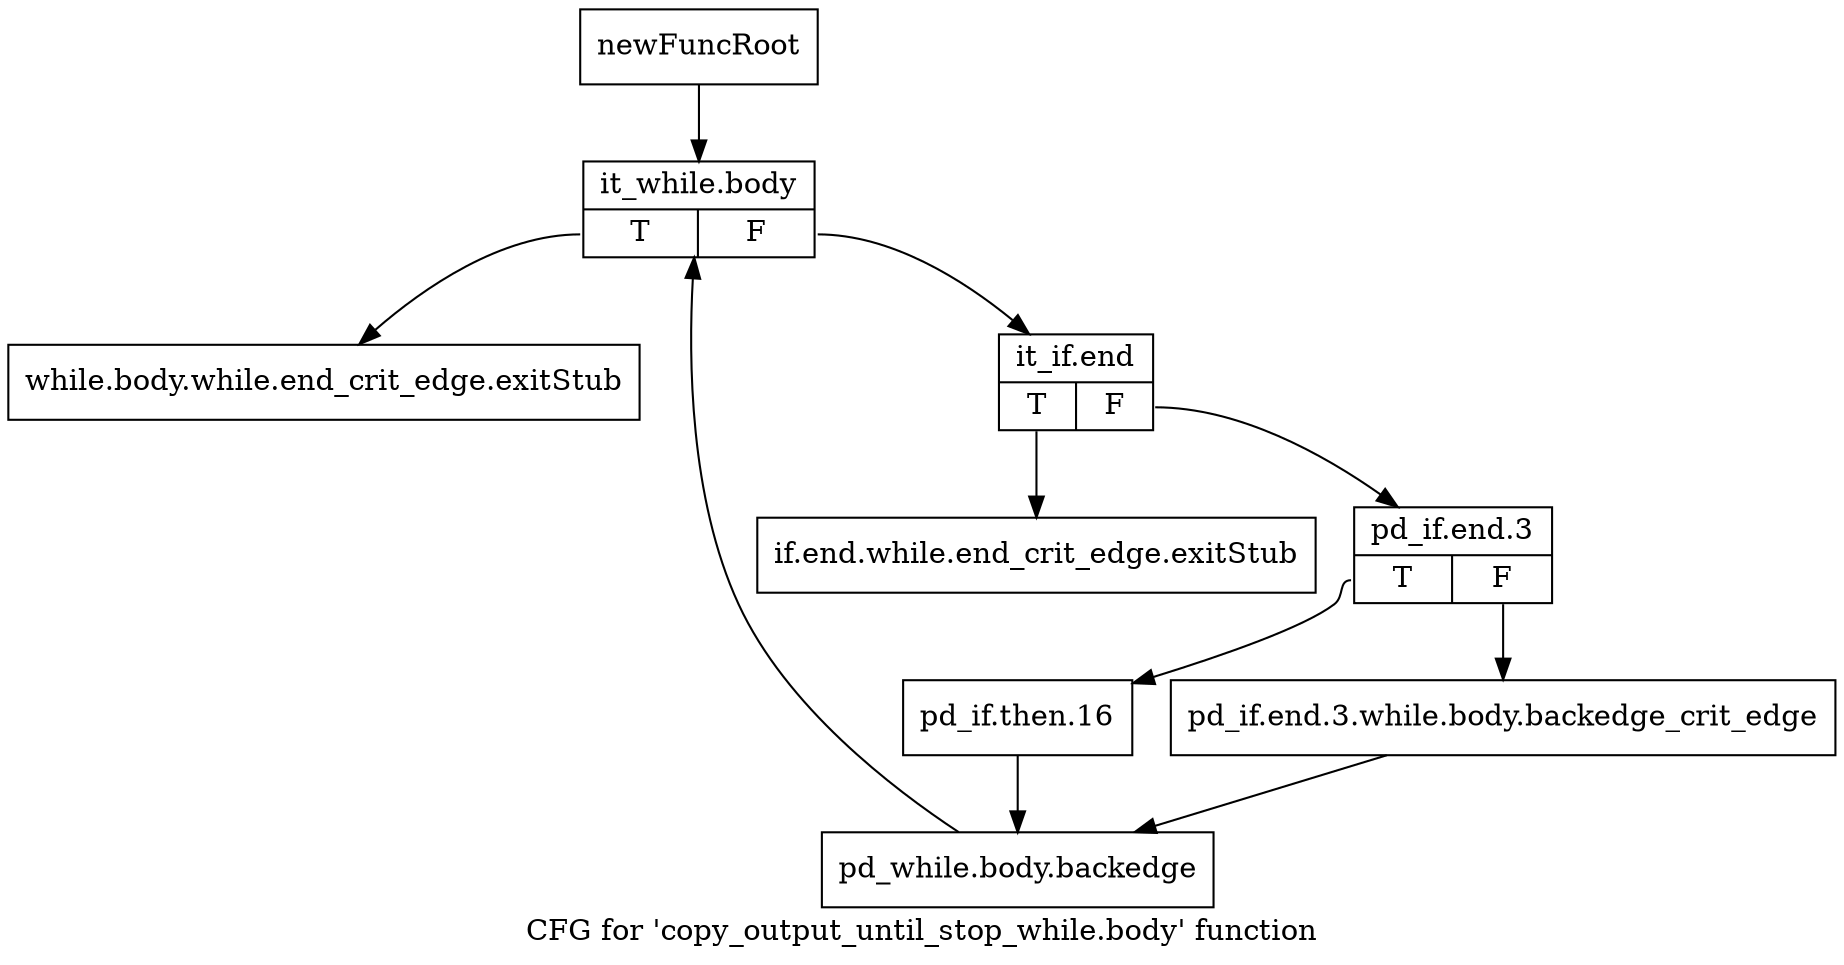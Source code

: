 digraph "CFG for 'copy_output_until_stop_while.body' function" {
	label="CFG for 'copy_output_until_stop_while.body' function";

	Node0x1885030 [shape=record,label="{newFuncRoot}"];
	Node0x1885030 -> Node0x1885120;
	Node0x1885080 [shape=record,label="{while.body.while.end_crit_edge.exitStub}"];
	Node0x18850d0 [shape=record,label="{if.end.while.end_crit_edge.exitStub}"];
	Node0x1885120 [shape=record,label="{it_while.body|{<s0>T|<s1>F}}"];
	Node0x1885120:s0 -> Node0x1885080;
	Node0x1885120:s1 -> Node0x1885170;
	Node0x1885170 [shape=record,label="{it_if.end|{<s0>T|<s1>F}}"];
	Node0x1885170:s0 -> Node0x18850d0;
	Node0x1885170:s1 -> Node0x18851c0;
	Node0x18851c0 [shape=record,label="{pd_if.end.3|{<s0>T|<s1>F}}"];
	Node0x18851c0:s0 -> Node0x1885260;
	Node0x18851c0:s1 -> Node0x1885210;
	Node0x1885210 [shape=record,label="{pd_if.end.3.while.body.backedge_crit_edge}"];
	Node0x1885210 -> Node0x18852b0;
	Node0x1885260 [shape=record,label="{pd_if.then.16}"];
	Node0x1885260 -> Node0x18852b0;
	Node0x18852b0 [shape=record,label="{pd_while.body.backedge}"];
	Node0x18852b0 -> Node0x1885120;
}
